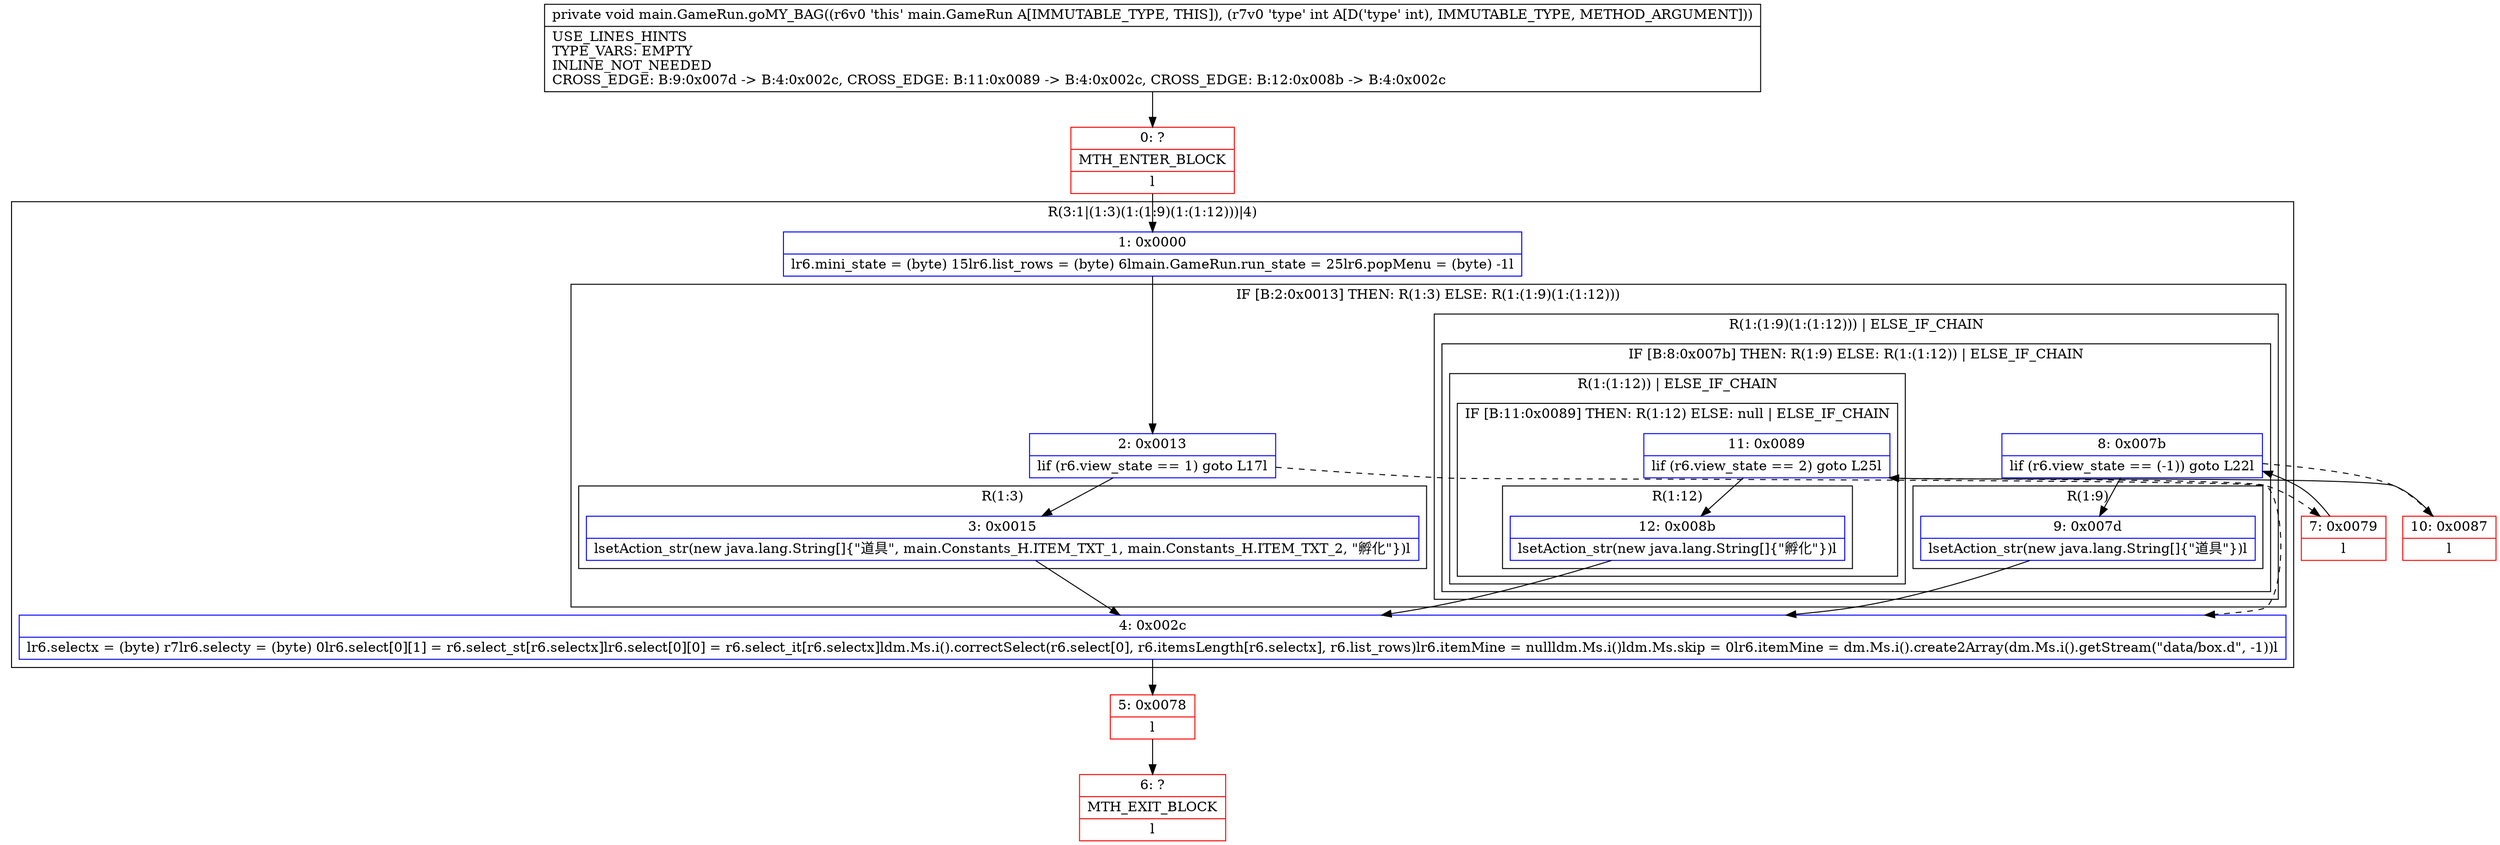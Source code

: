 digraph "CFG formain.GameRun.goMY_BAG(I)V" {
subgraph cluster_Region_1929669065 {
label = "R(3:1|(1:3)(1:(1:9)(1:(1:12)))|4)";
node [shape=record,color=blue];
Node_1 [shape=record,label="{1\:\ 0x0000|lr6.mini_state = (byte) 15lr6.list_rows = (byte) 6lmain.GameRun.run_state = 25lr6.popMenu = (byte) \-1l}"];
subgraph cluster_IfRegion_1336611523 {
label = "IF [B:2:0x0013] THEN: R(1:3) ELSE: R(1:(1:9)(1:(1:12)))";
node [shape=record,color=blue];
Node_2 [shape=record,label="{2\:\ 0x0013|lif (r6.view_state == 1) goto L17l}"];
subgraph cluster_Region_1347553529 {
label = "R(1:3)";
node [shape=record,color=blue];
Node_3 [shape=record,label="{3\:\ 0x0015|lsetAction_str(new java.lang.String[]\{\"道具\", main.Constants_H.ITEM_TXT_1, main.Constants_H.ITEM_TXT_2, \"孵化\"\})l}"];
}
subgraph cluster_Region_1518442058 {
label = "R(1:(1:9)(1:(1:12))) | ELSE_IF_CHAIN\l";
node [shape=record,color=blue];
subgraph cluster_IfRegion_169604850 {
label = "IF [B:8:0x007b] THEN: R(1:9) ELSE: R(1:(1:12)) | ELSE_IF_CHAIN\l";
node [shape=record,color=blue];
Node_8 [shape=record,label="{8\:\ 0x007b|lif (r6.view_state == (\-1)) goto L22l}"];
subgraph cluster_Region_489803896 {
label = "R(1:9)";
node [shape=record,color=blue];
Node_9 [shape=record,label="{9\:\ 0x007d|lsetAction_str(new java.lang.String[]\{\"道具\"\})l}"];
}
subgraph cluster_Region_1566840551 {
label = "R(1:(1:12)) | ELSE_IF_CHAIN\l";
node [shape=record,color=blue];
subgraph cluster_IfRegion_184678599 {
label = "IF [B:11:0x0089] THEN: R(1:12) ELSE: null | ELSE_IF_CHAIN\l";
node [shape=record,color=blue];
Node_11 [shape=record,label="{11\:\ 0x0089|lif (r6.view_state == 2) goto L25l}"];
subgraph cluster_Region_1593320243 {
label = "R(1:12)";
node [shape=record,color=blue];
Node_12 [shape=record,label="{12\:\ 0x008b|lsetAction_str(new java.lang.String[]\{\"孵化\"\})l}"];
}
}
}
}
}
}
Node_4 [shape=record,label="{4\:\ 0x002c|lr6.selectx = (byte) r7lr6.selecty = (byte) 0lr6.select[0][1] = r6.select_st[r6.selectx]lr6.select[0][0] = r6.select_it[r6.selectx]ldm.Ms.i().correctSelect(r6.select[0], r6.itemsLength[r6.selectx], r6.list_rows)lr6.itemMine = nullldm.Ms.i()ldm.Ms.skip = 0lr6.itemMine = dm.Ms.i().create2Array(dm.Ms.i().getStream(\"data\/box.d\", \-1))l}"];
}
Node_0 [shape=record,color=red,label="{0\:\ ?|MTH_ENTER_BLOCK\l|l}"];
Node_5 [shape=record,color=red,label="{5\:\ 0x0078|l}"];
Node_6 [shape=record,color=red,label="{6\:\ ?|MTH_EXIT_BLOCK\l|l}"];
Node_7 [shape=record,color=red,label="{7\:\ 0x0079|l}"];
Node_10 [shape=record,color=red,label="{10\:\ 0x0087|l}"];
MethodNode[shape=record,label="{private void main.GameRun.goMY_BAG((r6v0 'this' main.GameRun A[IMMUTABLE_TYPE, THIS]), (r7v0 'type' int A[D('type' int), IMMUTABLE_TYPE, METHOD_ARGUMENT]))  | USE_LINES_HINTS\lTYPE_VARS: EMPTY\lINLINE_NOT_NEEDED\lCROSS_EDGE: B:9:0x007d \-\> B:4:0x002c, CROSS_EDGE: B:11:0x0089 \-\> B:4:0x002c, CROSS_EDGE: B:12:0x008b \-\> B:4:0x002c\l}"];
MethodNode -> Node_0;
Node_1 -> Node_2;
Node_2 -> Node_3;
Node_2 -> Node_7[style=dashed];
Node_3 -> Node_4;
Node_8 -> Node_9;
Node_8 -> Node_10[style=dashed];
Node_9 -> Node_4;
Node_11 -> Node_4[style=dashed];
Node_11 -> Node_12;
Node_12 -> Node_4;
Node_4 -> Node_5;
Node_0 -> Node_1;
Node_5 -> Node_6;
Node_7 -> Node_8;
Node_10 -> Node_11;
}

